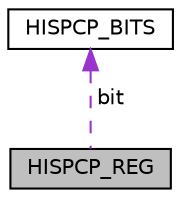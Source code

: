 digraph "HISPCP_REG"
{
  edge [fontname="Helvetica",fontsize="10",labelfontname="Helvetica",labelfontsize="10"];
  node [fontname="Helvetica",fontsize="10",shape=record];
  Node1 [label="HISPCP_REG",height=0.2,width=0.4,color="black", fillcolor="grey75", style="filled", fontcolor="black"];
  Node2 -> Node1 [dir="back",color="darkorchid3",fontsize="10",style="dashed",label=" bit" ,fontname="Helvetica"];
  Node2 [label="HISPCP_BITS",height=0.2,width=0.4,color="black", fillcolor="white", style="filled",URL="$struct_h_i_s_p_c_p___b_i_t_s.html"];
}
